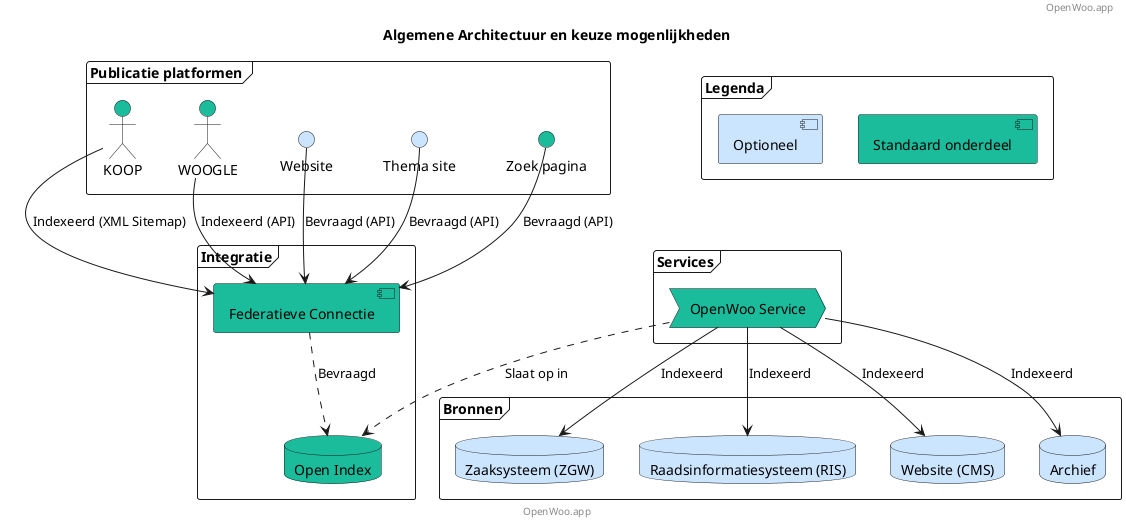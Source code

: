 @startuml
title Algemene Architectuur en keuze mogenlijkheden
footer: OpenWoo.app
header: OpenWoo.app


' Publicatie platformen (Laag 5 UI)
frame "Publicatie platformen " {
    actor "KOOP"  as KOOP #1abc9c
    actor   "WOOGLE" as WOOGLE #1abc9c
    interface "Website" AS Website #cce5ff
    interface "Thema site" as Themasite #cce5ff
    interface "Zoek pagina" as Searchsite #1abc9c
}

' Services(Laag 4)
frame "Services" {
    process "OpenWoo Service"  as OWS #1abc9c
}

' Integratie (Laag 3)
frame "Integratie" {
    database "Open Index"  as OI #1abc9c
    component "Federatieve Connectie"  as FCS #1abc9c
}

' Bronnen (Laag 2)
frame "Bronnen" {
    database "Zaaksysteem (ZGW)" as ZRC #cce5ff
    database "Raadsinformatiesysteem (RIS)" as RIS #cce5ff
    database "Website (CMS)" as CMS #cce5ff
    database "Archief" as DEPOT #cce5ff
}

frame "Legenda" {
    component "Standaard onderdeel" #1abc9c
    component "Optioneel" #cce5ff

}

OWS -down-> ZRC: Indexeerd
OWS -down-> RIS: Indexeerd
OWS -down-> CMS: Indexeerd
OWS -down-> DEPOT: Indexeerd
OWS ..> OI: Slaat op in

FCS ..> OI : Bevraagd

KOOP -down-> FCS : Indexeerd (XML Sitemap)
WOOGLE -down-> FCS : Indexeerd (API)
Website -down-> FCS : Bevraagd (API)
Themasite -down-> FCS : Bevraagd (API)
Searchsite -down-> FCS : Bevraagd (API)

@enduml
